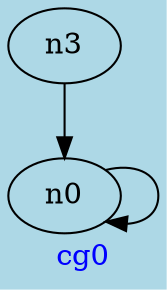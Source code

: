 digraph G{
graph [ label = "cg0" , fontcolor = "blue" , bgcolor = "lightblue" ];
n0;
n3;
n0->n0;
n3->n0;
}
